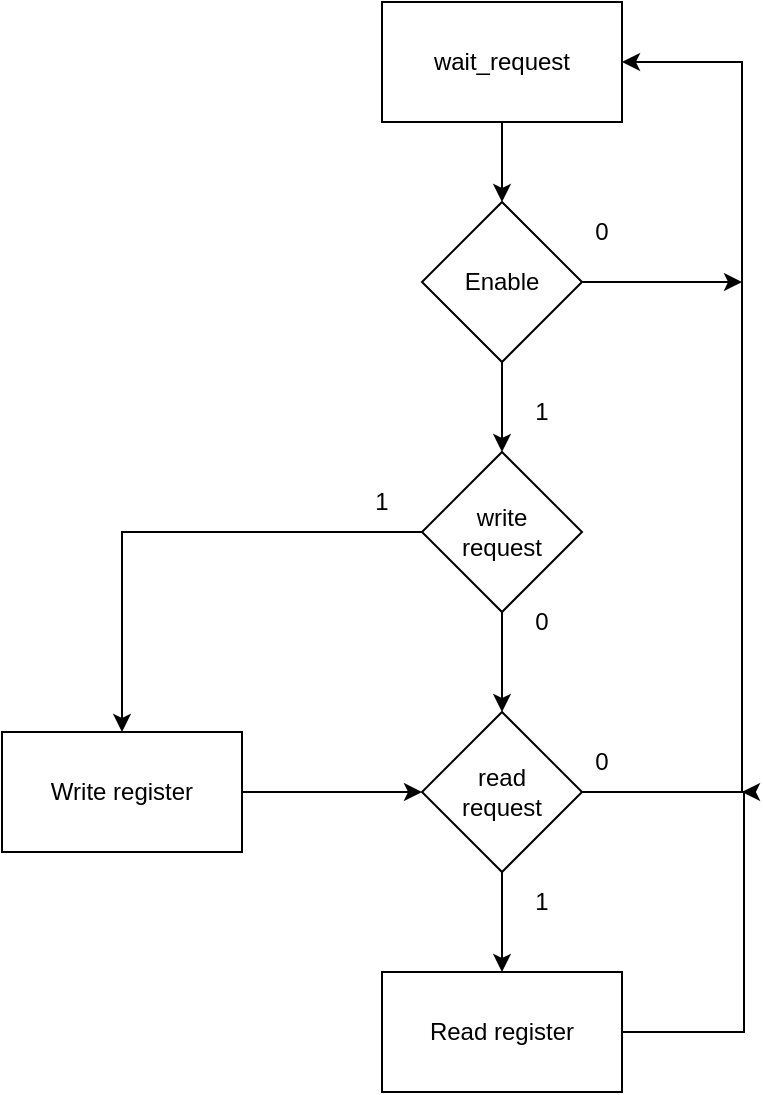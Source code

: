 <mxfile version="21.5.2" type="github">
  <diagram name="Pagina-1" id="6Qvpip5lyaRnyykEJ70X">
    <mxGraphModel dx="880" dy="485" grid="1" gridSize="10" guides="1" tooltips="1" connect="1" arrows="1" fold="1" page="1" pageScale="1" pageWidth="827" pageHeight="1169" math="0" shadow="0">
      <root>
        <mxCell id="0" />
        <mxCell id="1" parent="0" />
        <mxCell id="4FHccypXvu3wmMg91eBA-2" value="" style="edgeStyle=orthogonalEdgeStyle;rounded=0;orthogonalLoop=1;jettySize=auto;html=1;" edge="1" parent="1" source="Tt4dnvYdejF510NqnClx-1" target="4FHccypXvu3wmMg91eBA-1">
          <mxGeometry relative="1" as="geometry" />
        </mxCell>
        <mxCell id="Tt4dnvYdejF510NqnClx-1" value="wait_request" style="rounded=0;whiteSpace=wrap;html=1;" parent="1" vertex="1">
          <mxGeometry x="370" y="40" width="120" height="60" as="geometry" />
        </mxCell>
        <mxCell id="Tt4dnvYdejF510NqnClx-4" style="edgeStyle=orthogonalEdgeStyle;rounded=0;orthogonalLoop=1;jettySize=auto;html=1;entryX=0.5;entryY=0;entryDx=0;entryDy=0;" parent="1" source="Tt4dnvYdejF510NqnClx-2" target="Tt4dnvYdejF510NqnClx-5" edge="1">
          <mxGeometry relative="1" as="geometry">
            <mxPoint x="210" y="385" as="targetPoint" />
          </mxGeometry>
        </mxCell>
        <mxCell id="Tt4dnvYdejF510NqnClx-7" value="" style="edgeStyle=orthogonalEdgeStyle;rounded=0;orthogonalLoop=1;jettySize=auto;html=1;" parent="1" source="Tt4dnvYdejF510NqnClx-2" target="Tt4dnvYdejF510NqnClx-6" edge="1">
          <mxGeometry relative="1" as="geometry" />
        </mxCell>
        <mxCell id="Tt4dnvYdejF510NqnClx-2" value="&lt;div&gt;write&lt;/div&gt;&lt;div&gt;request&lt;br&gt;&lt;/div&gt;" style="rhombus;whiteSpace=wrap;html=1;" parent="1" vertex="1">
          <mxGeometry x="390" y="265" width="80" height="80" as="geometry" />
        </mxCell>
        <mxCell id="Tt4dnvYdejF510NqnClx-8" value="" style="edgeStyle=orthogonalEdgeStyle;rounded=0;orthogonalLoop=1;jettySize=auto;html=1;" parent="1" source="Tt4dnvYdejF510NqnClx-5" target="Tt4dnvYdejF510NqnClx-6" edge="1">
          <mxGeometry relative="1" as="geometry" />
        </mxCell>
        <mxCell id="Tt4dnvYdejF510NqnClx-5" value="Write register" style="rounded=0;whiteSpace=wrap;html=1;" parent="1" vertex="1">
          <mxGeometry x="180" y="405" width="120" height="60" as="geometry" />
        </mxCell>
        <mxCell id="Tt4dnvYdejF510NqnClx-9" style="edgeStyle=orthogonalEdgeStyle;rounded=0;orthogonalLoop=1;jettySize=auto;html=1;entryX=1;entryY=0.5;entryDx=0;entryDy=0;" parent="1" source="Tt4dnvYdejF510NqnClx-6" target="Tt4dnvYdejF510NqnClx-1" edge="1">
          <mxGeometry relative="1" as="geometry">
            <Array as="points">
              <mxPoint x="550" y="435" />
              <mxPoint x="550" y="70" />
            </Array>
          </mxGeometry>
        </mxCell>
        <mxCell id="Tt4dnvYdejF510NqnClx-11" value="" style="edgeStyle=orthogonalEdgeStyle;rounded=0;orthogonalLoop=1;jettySize=auto;html=1;" parent="1" source="Tt4dnvYdejF510NqnClx-6" target="Tt4dnvYdejF510NqnClx-10" edge="1">
          <mxGeometry relative="1" as="geometry" />
        </mxCell>
        <mxCell id="Tt4dnvYdejF510NqnClx-6" value="&lt;div&gt;read&lt;/div&gt;&lt;div&gt;request&lt;br&gt;&lt;/div&gt;" style="rhombus;whiteSpace=wrap;html=1;" parent="1" vertex="1">
          <mxGeometry x="390" y="395" width="80" height="80" as="geometry" />
        </mxCell>
        <mxCell id="Tt4dnvYdejF510NqnClx-10" value="Read register" style="rounded=0;whiteSpace=wrap;html=1;" parent="1" vertex="1">
          <mxGeometry x="370" y="525" width="120" height="60" as="geometry" />
        </mxCell>
        <mxCell id="Tt4dnvYdejF510NqnClx-14" style="edgeStyle=orthogonalEdgeStyle;rounded=0;orthogonalLoop=1;jettySize=auto;html=1;" parent="1" edge="1">
          <mxGeometry relative="1" as="geometry">
            <mxPoint x="550" y="435" as="targetPoint" />
            <mxPoint x="490" y="555" as="sourcePoint" />
            <Array as="points">
              <mxPoint x="490" y="555" />
              <mxPoint x="551" y="555" />
            </Array>
          </mxGeometry>
        </mxCell>
        <mxCell id="Tt4dnvYdejF510NqnClx-15" value="1" style="text;html=1;strokeColor=none;fillColor=none;align=center;verticalAlign=middle;whiteSpace=wrap;rounded=0;" parent="1" vertex="1">
          <mxGeometry x="360" y="275" width="20" height="30" as="geometry" />
        </mxCell>
        <mxCell id="Tt4dnvYdejF510NqnClx-16" value="0" style="text;html=1;strokeColor=none;fillColor=none;align=center;verticalAlign=middle;whiteSpace=wrap;rounded=0;" parent="1" vertex="1">
          <mxGeometry x="440" y="335" width="20" height="30" as="geometry" />
        </mxCell>
        <mxCell id="Tt4dnvYdejF510NqnClx-17" value="1" style="text;html=1;strokeColor=none;fillColor=none;align=center;verticalAlign=middle;whiteSpace=wrap;rounded=0;" parent="1" vertex="1">
          <mxGeometry x="440" y="475" width="20" height="30" as="geometry" />
        </mxCell>
        <mxCell id="Tt4dnvYdejF510NqnClx-18" value="0" style="text;html=1;strokeColor=none;fillColor=none;align=center;verticalAlign=middle;whiteSpace=wrap;rounded=0;" parent="1" vertex="1">
          <mxGeometry x="470" y="405" width="20" height="30" as="geometry" />
        </mxCell>
        <mxCell id="4FHccypXvu3wmMg91eBA-3" value="" style="edgeStyle=orthogonalEdgeStyle;rounded=0;orthogonalLoop=1;jettySize=auto;html=1;entryX=0.5;entryY=0;entryDx=0;entryDy=0;" edge="1" parent="1" source="4FHccypXvu3wmMg91eBA-1" target="Tt4dnvYdejF510NqnClx-2">
          <mxGeometry relative="1" as="geometry" />
        </mxCell>
        <mxCell id="4FHccypXvu3wmMg91eBA-4" style="edgeStyle=orthogonalEdgeStyle;rounded=0;orthogonalLoop=1;jettySize=auto;html=1;" edge="1" parent="1" source="4FHccypXvu3wmMg91eBA-1">
          <mxGeometry relative="1" as="geometry">
            <mxPoint x="550" y="180" as="targetPoint" />
          </mxGeometry>
        </mxCell>
        <mxCell id="4FHccypXvu3wmMg91eBA-1" value="Enable" style="rhombus;whiteSpace=wrap;html=1;" vertex="1" parent="1">
          <mxGeometry x="390" y="140" width="80" height="80" as="geometry" />
        </mxCell>
        <mxCell id="4FHccypXvu3wmMg91eBA-5" value="1" style="text;html=1;strokeColor=none;fillColor=none;align=center;verticalAlign=middle;whiteSpace=wrap;rounded=0;" vertex="1" parent="1">
          <mxGeometry x="440" y="230" width="20" height="30" as="geometry" />
        </mxCell>
        <mxCell id="4FHccypXvu3wmMg91eBA-6" value="0" style="text;html=1;strokeColor=none;fillColor=none;align=center;verticalAlign=middle;whiteSpace=wrap;rounded=0;" vertex="1" parent="1">
          <mxGeometry x="470" y="140" width="20" height="30" as="geometry" />
        </mxCell>
      </root>
    </mxGraphModel>
  </diagram>
</mxfile>
